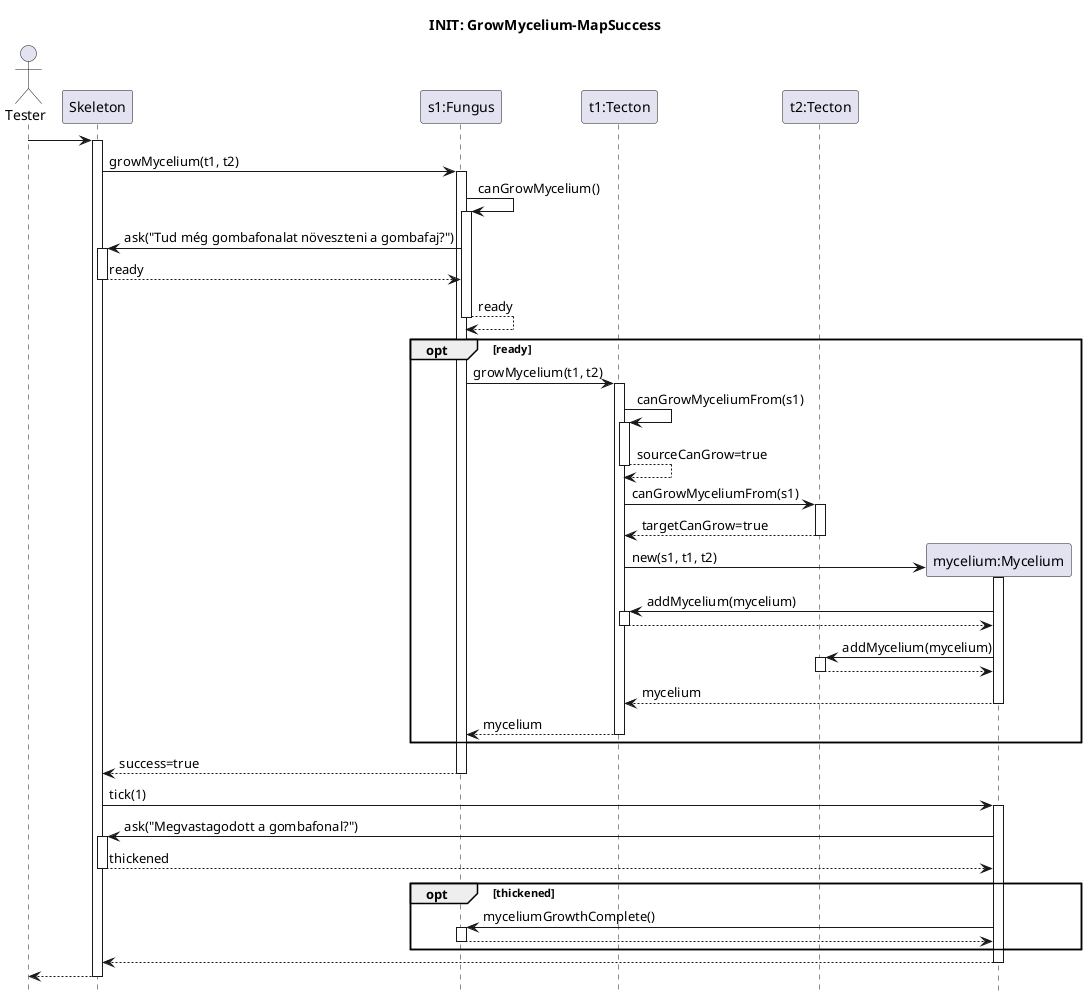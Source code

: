 @startuml grow-mycelium-success
hide footbox

title INIT: GrowMycelium-MapSuccess

actor Tester
participant Skeleton
participant "s1:Fungus" as species
participant "t1:Tecton" as source
participant "t2:Tecton" as target
participant "mycelium:Mycelium" as mycelium

Tester -> Skeleton
activate Skeleton

Skeleton -> species : growMycelium(t1, t2)
activate species

species -> species : canGrowMycelium()
activate species

Skeleton <- species : ask("Tud még gombafonalat növeszteni a gombafaj?")
activate Skeleton
return ready

return ready

opt ready

    species -> source : growMycelium(t1, t2)
    activate source
        source -> source : canGrowMyceliumFrom(s1)
        activate source
        return sourceCanGrow=true

        source -> target : canGrowMyceliumFrom(s1)
        activate target
        return targetCanGrow=true

        create mycelium
        source -> mycelium : new(s1, t1, t2)
        activate mycelium

        mycelium -> source : addMycelium(mycelium)
        activate source
        return

        mycelium -> target : addMycelium(mycelium)
        activate target
        return

        return mycelium

    return mycelium
end
return success=true

Skeleton -> mycelium : tick(1)
activate mycelium

Skeleton <- mycelium : ask("Megvastagodott a gombafonal?")
activate Skeleton
return thickened

opt thickened 
    mycelium -> species : myceliumGrowthComplete()
    activate species
    return
end

return

return
@enduml